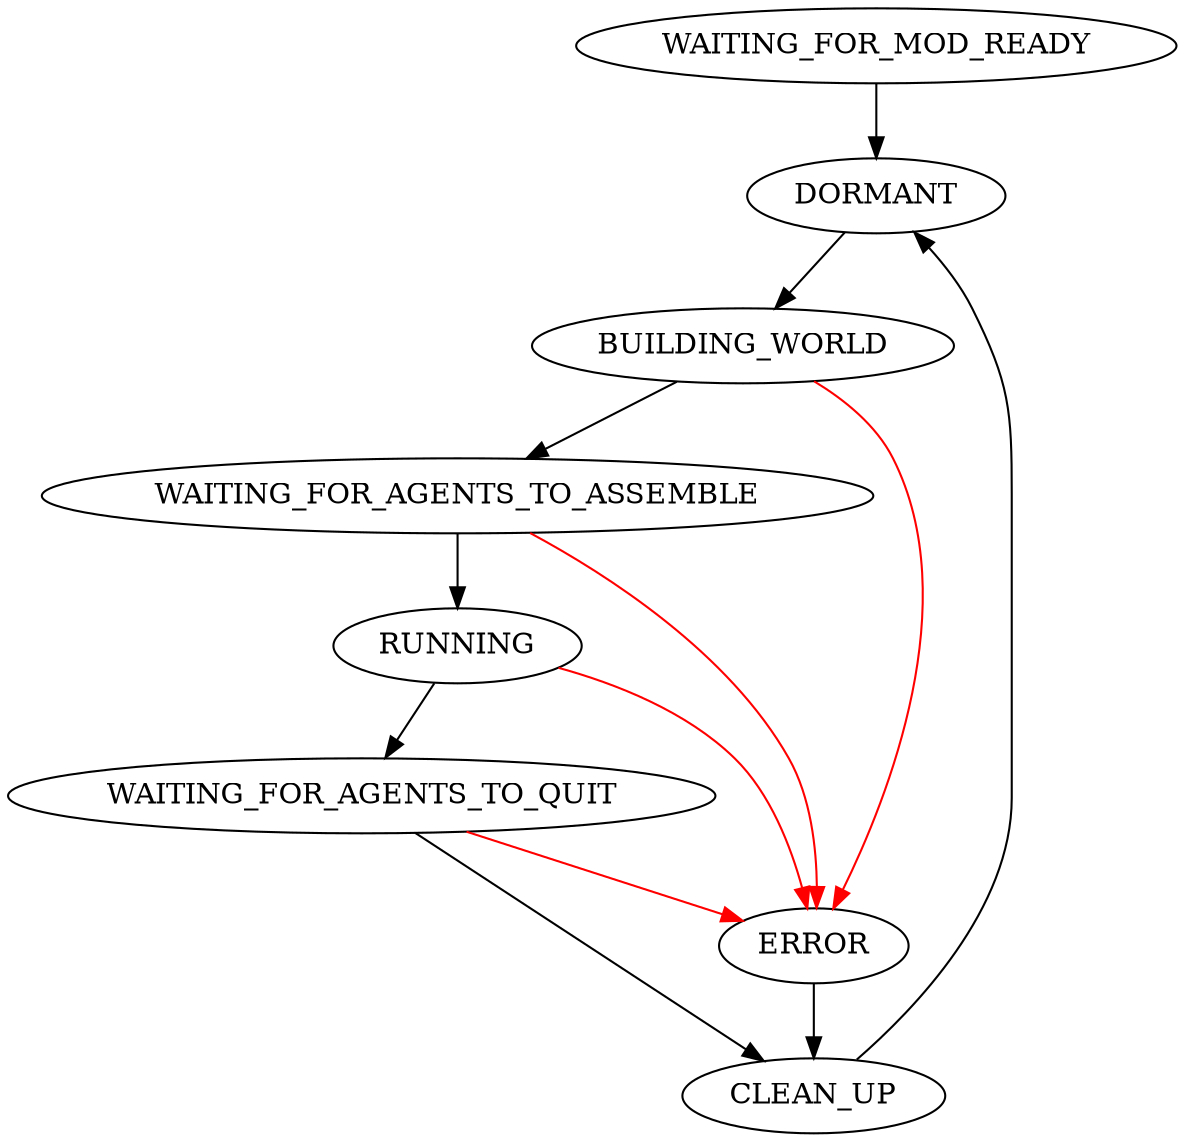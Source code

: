 digraph ServerState {
    WAITING_FOR_MOD_READY -> DORMANT;
	DORMANT -> BUILDING_WORLD;
	BUILDING_WORLD -> WAITING_FOR_AGENTS_TO_ASSEMBLE;
	WAITING_FOR_AGENTS_TO_ASSEMBLE -> RUNNING;
	RUNNING -> WAITING_FOR_AGENTS_TO_QUIT;
	WAITING_FOR_AGENTS_TO_QUIT -> CLEAN_UP;
	ERROR -> CLEAN_UP;
	CLEAN_UP -> DORMANT;
    edge [color=red];
	BUILDING_WORLD -> ERROR;
	WAITING_FOR_AGENTS_TO_ASSEMBLE -> ERROR;
	WAITING_FOR_AGENTS_TO_QUIT -> ERROR;
	RUNNING -> ERROR;
}
